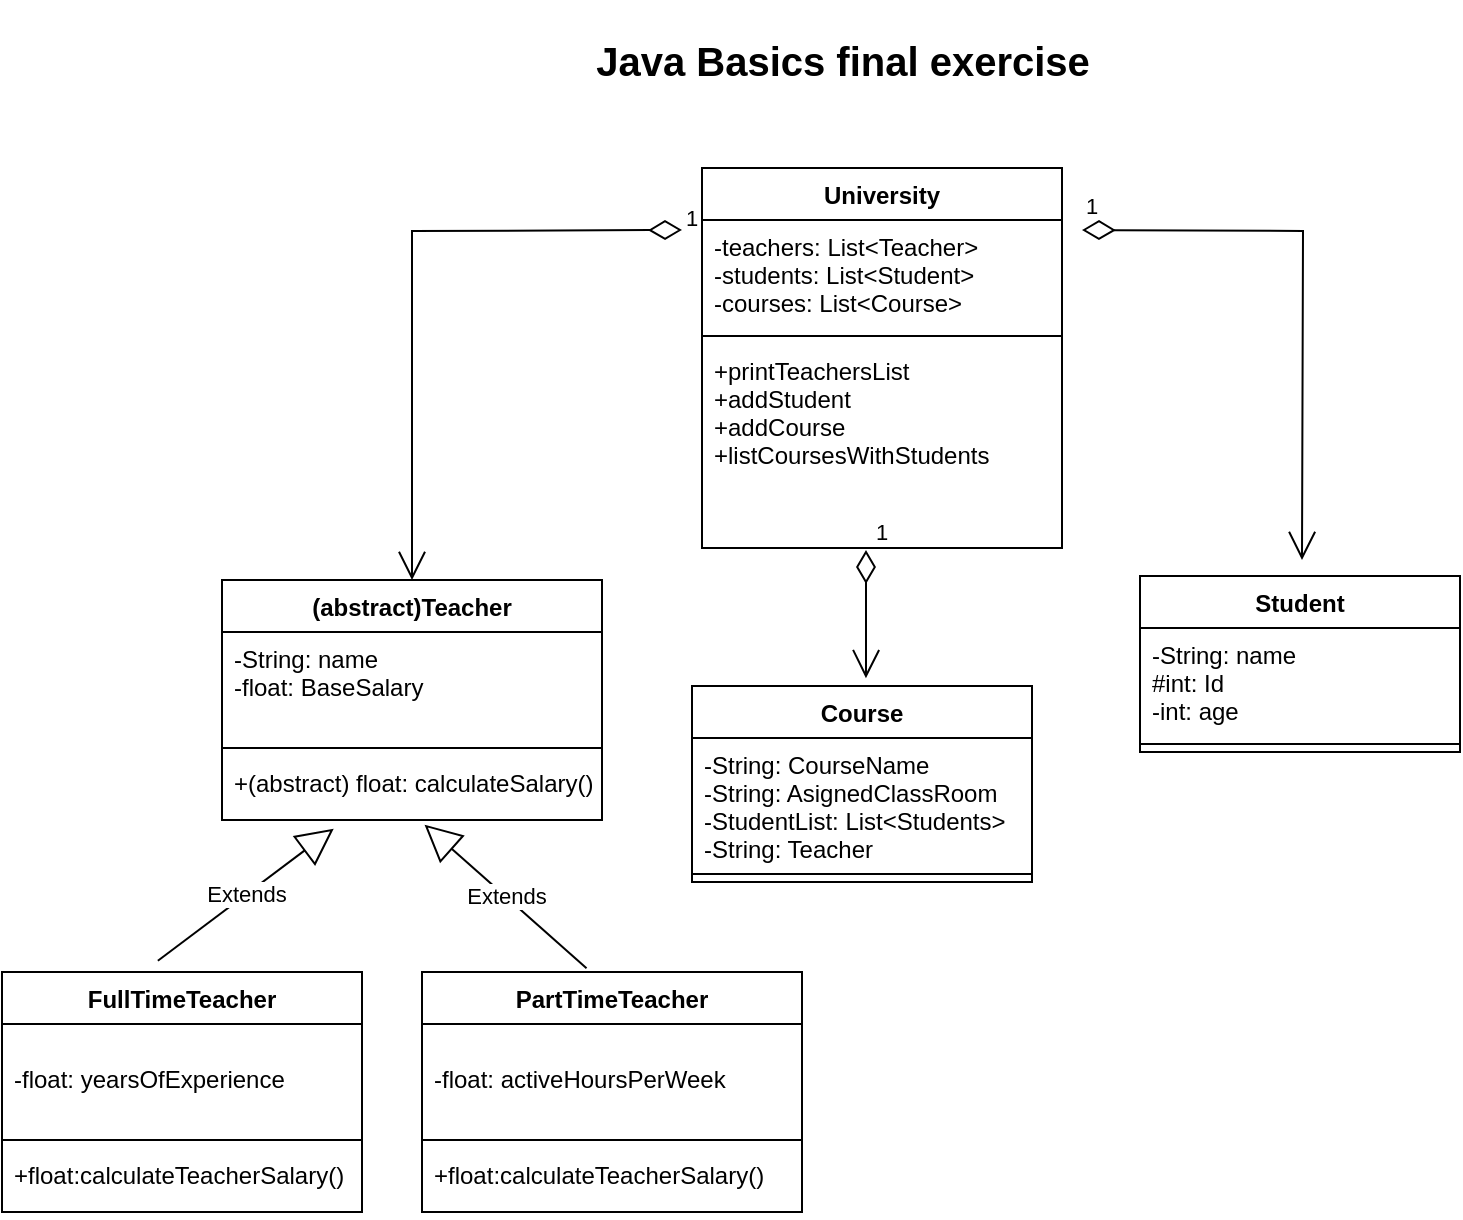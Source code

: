 <mxfile version="15.5.1" type="device"><diagram id="ywyFHjGJonyr1MVhNjKd" name="Page-1"><mxGraphModel dx="1025" dy="404" grid="1" gridSize="10" guides="1" tooltips="1" connect="1" arrows="1" fold="1" page="1" pageScale="1" pageWidth="850" pageHeight="1100" math="0" shadow="0"><root><mxCell id="0"/><mxCell id="1" parent="0"/><mxCell id="NUEMemJwqs6fhe6qEg39-5" value="Course" style="swimlane;fontStyle=1;align=center;verticalAlign=top;childLayout=stackLayout;horizontal=1;startSize=26;horizontalStack=0;resizeParent=1;resizeParentMax=0;resizeLast=0;collapsible=1;marginBottom=0;" parent="1" vertex="1"><mxGeometry x="375" y="373" width="170" height="98" as="geometry"/></mxCell><mxCell id="NUEMemJwqs6fhe6qEg39-6" value="-String: CourseName&#10;-String: AsignedClassRoom&#10;-StudentList: List&lt;Students&gt;&#10;-String: Teacher" style="text;strokeColor=none;fillColor=none;align=left;verticalAlign=top;spacingLeft=4;spacingRight=4;overflow=hidden;rotatable=0;points=[[0,0.5],[1,0.5]];portConstraint=eastwest;" parent="NUEMemJwqs6fhe6qEg39-5" vertex="1"><mxGeometry y="26" width="170" height="64" as="geometry"/></mxCell><mxCell id="NUEMemJwqs6fhe6qEg39-7" value="" style="line;strokeWidth=1;fillColor=none;align=left;verticalAlign=middle;spacingTop=-1;spacingLeft=3;spacingRight=3;rotatable=0;labelPosition=right;points=[];portConstraint=eastwest;" parent="NUEMemJwqs6fhe6qEg39-5" vertex="1"><mxGeometry y="90" width="170" height="8" as="geometry"/></mxCell><mxCell id="NUEMemJwqs6fhe6qEg39-9" value="Student" style="swimlane;fontStyle=1;align=center;verticalAlign=top;childLayout=stackLayout;horizontal=1;startSize=26;horizontalStack=0;resizeParent=1;resizeParentMax=0;resizeLast=0;collapsible=1;marginBottom=0;" parent="1" vertex="1"><mxGeometry x="599" y="318" width="160" height="88" as="geometry"/></mxCell><mxCell id="NUEMemJwqs6fhe6qEg39-10" value="-String: name&#10;#int: Id&#10;-int: age" style="text;strokeColor=none;fillColor=none;align=left;verticalAlign=top;spacingLeft=4;spacingRight=4;overflow=hidden;rotatable=0;points=[[0,0.5],[1,0.5]];portConstraint=eastwest;" parent="NUEMemJwqs6fhe6qEg39-9" vertex="1"><mxGeometry y="26" width="160" height="54" as="geometry"/></mxCell><mxCell id="NUEMemJwqs6fhe6qEg39-11" value="" style="line;strokeWidth=1;fillColor=none;align=left;verticalAlign=middle;spacingTop=-1;spacingLeft=3;spacingRight=3;rotatable=0;labelPosition=right;points=[];portConstraint=eastwest;" parent="NUEMemJwqs6fhe6qEg39-9" vertex="1"><mxGeometry y="80" width="160" height="8" as="geometry"/></mxCell><mxCell id="NUEMemJwqs6fhe6qEg39-13" value="University&#10;" style="swimlane;fontStyle=1;align=center;verticalAlign=top;childLayout=stackLayout;horizontal=1;startSize=26;horizontalStack=0;resizeParent=1;resizeParentMax=0;resizeLast=0;collapsible=1;marginBottom=0;" parent="1" vertex="1"><mxGeometry x="380" y="114" width="180" height="190" as="geometry"/></mxCell><mxCell id="NUEMemJwqs6fhe6qEg39-14" value="-teachers: List&lt;Teacher&gt;&#10;-students: List&lt;Student&gt;&#10;-courses: List&lt;Course&gt;" style="text;strokeColor=none;fillColor=none;align=left;verticalAlign=top;spacingLeft=4;spacingRight=4;overflow=hidden;rotatable=0;points=[[0,0.5],[1,0.5]];portConstraint=eastwest;" parent="NUEMemJwqs6fhe6qEg39-13" vertex="1"><mxGeometry y="26" width="180" height="54" as="geometry"/></mxCell><mxCell id="NUEMemJwqs6fhe6qEg39-15" value="" style="line;strokeWidth=1;fillColor=none;align=left;verticalAlign=middle;spacingTop=-1;spacingLeft=3;spacingRight=3;rotatable=0;labelPosition=right;points=[];portConstraint=eastwest;" parent="NUEMemJwqs6fhe6qEg39-13" vertex="1"><mxGeometry y="80" width="180" height="8" as="geometry"/></mxCell><mxCell id="NUEMemJwqs6fhe6qEg39-16" value="+printTeachersList&#10;+addStudent&#10;+addCourse&#10;+listCoursesWithStudents&#10;" style="text;strokeColor=none;fillColor=none;align=left;verticalAlign=top;spacingLeft=4;spacingRight=4;overflow=hidden;rotatable=0;points=[[0,0.5],[1,0.5]];portConstraint=eastwest;" parent="NUEMemJwqs6fhe6qEg39-13" vertex="1"><mxGeometry y="88" width="180" height="102" as="geometry"/></mxCell><mxCell id="NUEMemJwqs6fhe6qEg39-29" value="FullTimeTeacher" style="swimlane;fontStyle=1;align=center;verticalAlign=top;childLayout=stackLayout;horizontal=1;startSize=26;horizontalStack=0;resizeParent=1;resizeParentMax=0;resizeLast=0;collapsible=1;marginBottom=0;" parent="1" vertex="1"><mxGeometry x="30" y="516" width="180" height="120" as="geometry"/></mxCell><mxCell id="NUEMemJwqs6fhe6qEg39-30" value="&#10;-float: yearsOfExperience" style="text;strokeColor=none;fillColor=none;align=left;verticalAlign=top;spacingLeft=4;spacingRight=4;overflow=hidden;rotatable=0;points=[[0,0.5],[1,0.5]];portConstraint=eastwest;" parent="NUEMemJwqs6fhe6qEg39-29" vertex="1"><mxGeometry y="26" width="180" height="54" as="geometry"/></mxCell><mxCell id="NUEMemJwqs6fhe6qEg39-31" value="" style="line;strokeWidth=1;fillColor=none;align=left;verticalAlign=middle;spacingTop=-1;spacingLeft=3;spacingRight=3;rotatable=0;labelPosition=right;points=[];portConstraint=eastwest;" parent="NUEMemJwqs6fhe6qEg39-29" vertex="1"><mxGeometry y="80" width="180" height="8" as="geometry"/></mxCell><mxCell id="NUEMemJwqs6fhe6qEg39-32" value="+float:calculateTeacherSalary()" style="text;strokeColor=none;fillColor=none;align=left;verticalAlign=top;spacingLeft=4;spacingRight=4;overflow=hidden;rotatable=0;points=[[0,0.5],[1,0.5]];portConstraint=eastwest;" parent="NUEMemJwqs6fhe6qEg39-29" vertex="1"><mxGeometry y="88" width="180" height="32" as="geometry"/></mxCell><mxCell id="NUEMemJwqs6fhe6qEg39-33" value="PartTimeTeacher" style="swimlane;fontStyle=1;align=center;verticalAlign=top;childLayout=stackLayout;horizontal=1;startSize=26;horizontalStack=0;resizeParent=1;resizeParentMax=0;resizeLast=0;collapsible=1;marginBottom=0;" parent="1" vertex="1"><mxGeometry x="240" y="516" width="190" height="120" as="geometry"/></mxCell><mxCell id="NUEMemJwqs6fhe6qEg39-34" value="&#10;-float: activeHoursPerWeek" style="text;strokeColor=none;fillColor=none;align=left;verticalAlign=top;spacingLeft=4;spacingRight=4;overflow=hidden;rotatable=0;points=[[0,0.5],[1,0.5]];portConstraint=eastwest;" parent="NUEMemJwqs6fhe6qEg39-33" vertex="1"><mxGeometry y="26" width="190" height="54" as="geometry"/></mxCell><mxCell id="NUEMemJwqs6fhe6qEg39-35" value="" style="line;strokeWidth=1;fillColor=none;align=left;verticalAlign=middle;spacingTop=-1;spacingLeft=3;spacingRight=3;rotatable=0;labelPosition=right;points=[];portConstraint=eastwest;" parent="NUEMemJwqs6fhe6qEg39-33" vertex="1"><mxGeometry y="80" width="190" height="8" as="geometry"/></mxCell><mxCell id="NUEMemJwqs6fhe6qEg39-36" value="+float:calculateTeacherSalary()" style="text;strokeColor=none;fillColor=none;align=left;verticalAlign=top;spacingLeft=4;spacingRight=4;overflow=hidden;rotatable=0;points=[[0,0.5],[1,0.5]];portConstraint=eastwest;" parent="NUEMemJwqs6fhe6qEg39-33" vertex="1"><mxGeometry y="88" width="190" height="32" as="geometry"/></mxCell><mxCell id="NUEMemJwqs6fhe6qEg39-47" value="Extends" style="endArrow=block;endSize=16;endFill=0;html=1;rounded=0;exitX=0.433;exitY=-0.047;exitDx=0;exitDy=0;exitPerimeter=0;entryX=0.294;entryY=1.135;entryDx=0;entryDy=0;entryPerimeter=0;" parent="1" source="NUEMemJwqs6fhe6qEg39-29" target="TrDk-PBXRH5P00-6YP_F-4" edge="1"><mxGeometry width="160" relative="1" as="geometry"><mxPoint x="120" y="399" as="sourcePoint"/><mxPoint x="210" y="380" as="targetPoint"/><Array as="points"/></mxGeometry></mxCell><mxCell id="NUEMemJwqs6fhe6qEg39-49" value="Extends" style="endArrow=block;endSize=16;endFill=0;html=1;rounded=0;exitX=0.433;exitY=-0.016;exitDx=0;exitDy=0;exitPerimeter=0;entryX=0.533;entryY=1.073;entryDx=0;entryDy=0;entryPerimeter=0;" parent="1" source="NUEMemJwqs6fhe6qEg39-33" target="TrDk-PBXRH5P00-6YP_F-4" edge="1"><mxGeometry width="160" relative="1" as="geometry"><mxPoint x="390" y="400" as="sourcePoint"/><mxPoint x="250" y="380" as="targetPoint"/><Array as="points"/></mxGeometry></mxCell><mxCell id="NUEMemJwqs6fhe6qEg39-51" value="1" style="endArrow=open;html=1;endSize=12;startArrow=diamondThin;startSize=14;startFill=0;edgeStyle=orthogonalEdgeStyle;align=left;verticalAlign=bottom;rounded=0;entryX=0.441;entryY=-0.043;entryDx=0;entryDy=0;entryPerimeter=0;" parent="1" edge="1"><mxGeometry x="-1" y="3" relative="1" as="geometry"><mxPoint x="462" y="305" as="sourcePoint"/><mxPoint x="461.97" y="369.066" as="targetPoint"/><Array as="points"><mxPoint x="462" y="363"/><mxPoint x="462" y="363"/></Array></mxGeometry></mxCell><mxCell id="NUEMemJwqs6fhe6qEg39-52" value="1" style="endArrow=open;html=1;endSize=12;startArrow=diamondThin;startSize=14;startFill=0;edgeStyle=orthogonalEdgeStyle;align=left;verticalAlign=bottom;rounded=0;entryX=0.5;entryY=0;entryDx=0;entryDy=0;" parent="1" target="TrDk-PBXRH5P00-6YP_F-1" edge="1"><mxGeometry x="-1" y="3" relative="1" as="geometry"><mxPoint x="370" y="145" as="sourcePoint"/><mxPoint x="235.65" y="259.54" as="targetPoint"/></mxGeometry></mxCell><mxCell id="NUEMemJwqs6fhe6qEg39-53" value="1" style="endArrow=open;html=1;endSize=12;startArrow=diamondThin;startSize=14;startFill=0;edgeStyle=orthogonalEdgeStyle;align=left;verticalAlign=bottom;rounded=0;" parent="1" edge="1"><mxGeometry x="-1" y="3" relative="1" as="geometry"><mxPoint x="570" y="145" as="sourcePoint"/><mxPoint x="680" y="310" as="targetPoint"/></mxGeometry></mxCell><mxCell id="p5vvvnQIgwx6RFgdFNrl-1" value="&lt;font&gt;&lt;font style=&quot;font-size: 20px&quot;&gt;Java Basics final exercise&lt;/font&gt;&lt;br&gt;&lt;/font&gt;" style="text;strokeColor=none;fillColor=none;html=1;fontSize=24;fontStyle=1;verticalAlign=middle;align=center;" parent="1" vertex="1"><mxGeometry x="190" y="30" width="520" height="60" as="geometry"/></mxCell><mxCell id="TrDk-PBXRH5P00-6YP_F-1" value="(abstract)Teacher" style="swimlane;fontStyle=1;align=center;verticalAlign=top;childLayout=stackLayout;horizontal=1;startSize=26;horizontalStack=0;resizeParent=1;resizeParentMax=0;resizeLast=0;collapsible=1;marginBottom=0;" parent="1" vertex="1"><mxGeometry x="140" y="320" width="190" height="120" as="geometry"/></mxCell><mxCell id="TrDk-PBXRH5P00-6YP_F-2" value="-String: name&#10;-float: BaseSalary&#10;" style="text;strokeColor=none;fillColor=none;align=left;verticalAlign=top;spacingLeft=4;spacingRight=4;overflow=hidden;rotatable=0;points=[[0,0.5],[1,0.5]];portConstraint=eastwest;" parent="TrDk-PBXRH5P00-6YP_F-1" vertex="1"><mxGeometry y="26" width="190" height="54" as="geometry"/></mxCell><mxCell id="TrDk-PBXRH5P00-6YP_F-3" value="" style="line;strokeWidth=1;fillColor=none;align=left;verticalAlign=middle;spacingTop=-1;spacingLeft=3;spacingRight=3;rotatable=0;labelPosition=right;points=[];portConstraint=eastwest;" parent="TrDk-PBXRH5P00-6YP_F-1" vertex="1"><mxGeometry y="80" width="190" height="8" as="geometry"/></mxCell><mxCell id="TrDk-PBXRH5P00-6YP_F-4" value="+(abstract) float: calculateSalary()" style="text;strokeColor=none;fillColor=none;align=left;verticalAlign=top;spacingLeft=4;spacingRight=4;overflow=hidden;rotatable=0;points=[[0,0.5],[1,0.5]];portConstraint=eastwest;" parent="TrDk-PBXRH5P00-6YP_F-1" vertex="1"><mxGeometry y="88" width="190" height="32" as="geometry"/></mxCell></root></mxGraphModel></diagram></mxfile>